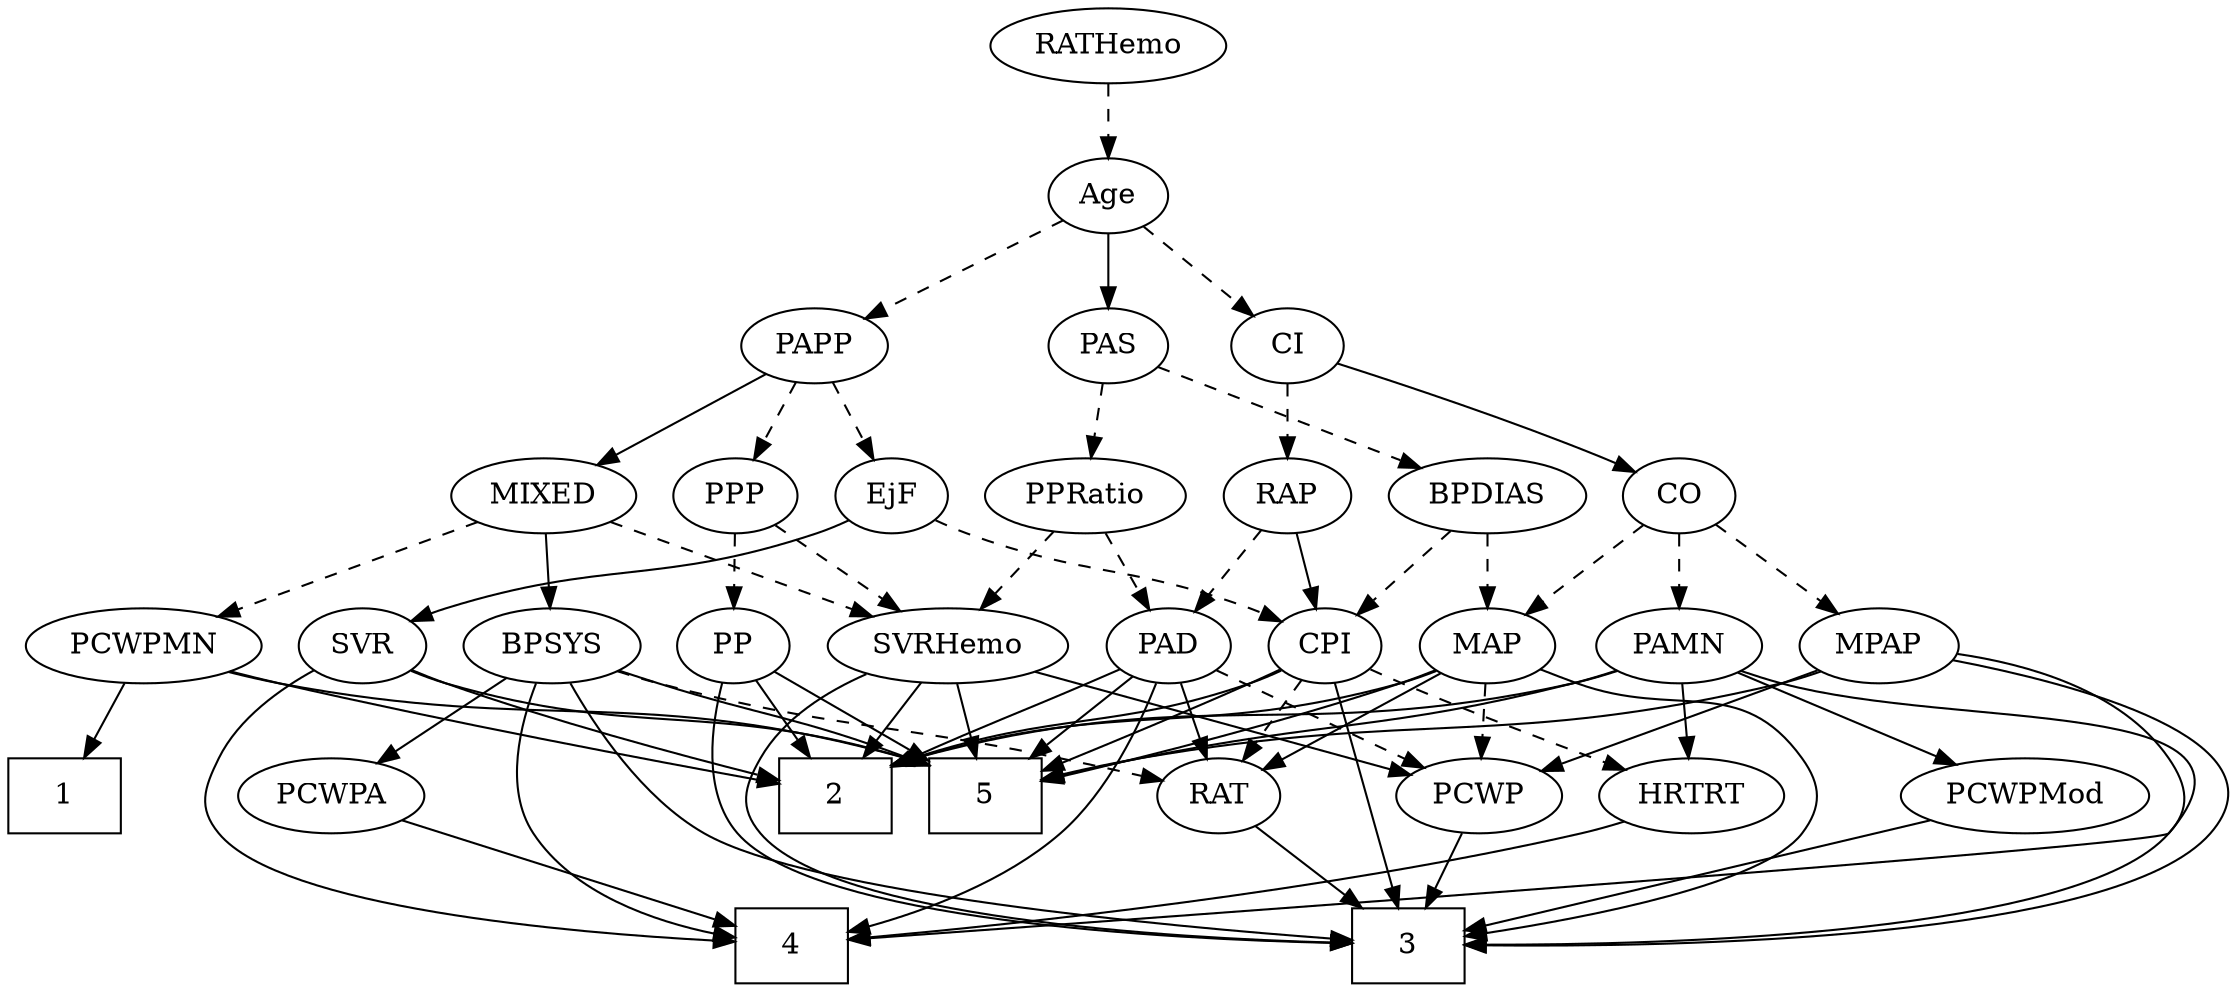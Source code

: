 strict digraph {
	graph [bb="0,0,1061.5,468"];
	node [label="\N"];
	1	[height=0.5,
		pos="27,90",
		shape=box,
		width=0.75];
	2	[height=0.5,
		pos="391,90",
		shape=box,
		width=0.75];
	3	[height=0.5,
		pos="752,18",
		shape=box,
		width=0.75];
	4	[height=0.5,
		pos="370,18",
		shape=box,
		width=0.75];
	5	[height=0.5,
		pos="463,90",
		shape=box,
		width=0.75];
	Age	[height=0.5,
		pos="487,378",
		width=0.75];
	PAS	[height=0.5,
		pos="487,306",
		width=0.75];
	Age -> PAS	[pos="e,487,324.1 487,359.7 487,351.98 487,342.71 487,334.11",
		style=solid];
	CI	[height=0.5,
		pos="566,306",
		width=0.75];
	Age -> CI	[pos="e,550.42,320.8 502.61,363.17 514.08,353.01 529.85,339.03 542.79,327.56",
		style=dashed];
	PAPP	[height=0.5,
		pos="358,306",
		width=0.88464];
	Age -> PAPP	[pos="e,380.07,318.98 466.56,365.91 445.74,354.61 413.18,336.94 389.15,323.9",
		style=dashed];
	EjF	[height=0.5,
		pos="322,234",
		width=0.75];
	CPI	[height=0.5,
		pos="581,162",
		width=0.75];
	EjF -> CPI	[pos="e,560.42,173.8 342.58,222.2 347.53,219.91 352.88,217.67 358,216 438.45,189.72 464.55,206.28 545,180 546.92,179.37 548.87,178.67 \
550.83,177.91",
		style=dashed];
	SVR	[height=0.5,
		pos="148,162",
		width=0.77632];
	EjF -> SVR	[pos="e,169.78,173.37 300.41,223.02 295.08,220.64 289.36,218.17 284,216 240.6,198.43 228.31,197.79 185,180 183.14,179.23 181.23,178.43 \
179.31,177.6",
		style=solid];
	RAP	[height=0.5,
		pos="566,234",
		width=0.77632];
	PAD	[height=0.5,
		pos="507,162",
		width=0.79437];
	RAP -> PAD	[pos="e,519.78,178.16 553.2,217.81 545.39,208.55 535.25,196.52 526.47,186.09",
		style=dashed];
	RAP -> CPI	[pos="e,577.3,180.28 569.63,216.05 571.3,208.26 573.32,198.82 575.2,190.08",
		style=solid];
	MIXED	[height=0.5,
		pos="235,234",
		width=1.1193];
	BPSYS	[height=0.5,
		pos="232,162",
		width=1.0471];
	MIXED -> BPSYS	[pos="e,232.73,180.1 234.26,215.7 233.93,207.98 233.53,198.71 233.16,190.11",
		style=solid];
	PCWPMN	[height=0.5,
		pos="52,162",
		width=1.3902];
	MIXED -> PCWPMN	[pos="e,84.89,175.58 205.19,221.6 175.14,210.1 128.47,192.25 94.538,179.27",
		style=dashed];
	SVRHemo	[height=0.5,
		pos="410,162",
		width=1.3902];
	MIXED -> SVRHemo	[pos="e,377.79,175.88 263.9,221.44 292.31,210.07 335.99,192.6 368.2,179.72",
		style=dashed];
	MPAP	[height=0.5,
		pos="831,162",
		width=0.97491];
	MPAP -> 3	[pos="e,779.23,19.556 865.86,159.13 940.29,153.9 1103.9,135.07 1051,72 1018,32.627 861.92,22.486 789.31,19.888",
		style=solid];
	MPAP -> 4	[pos="e,397.22,18.901 829.2,143.82 826.07,123.24 817.6,89.367 795,72 734.74,25.693 499.76,19.545 407.49,18.948",
		style=solid];
	MPAP -> 5	[pos="e,490.3,97.84 804.79,149.77 799.01,147.6 792.86,145.53 787,144 678.4,115.59 647.35,128.58 537,108 524.97,105.76 511.94,102.91 500.21,\
100.18",
		style=solid];
	PCWP	[height=0.5,
		pos="653,90",
		width=0.97491];
	MPAP -> PCWP	[pos="e,680,101.62 803.97,150.37 773.43,138.36 723.56,118.75 689.57,105.38",
		style=solid];
	BPSYS -> 3	[pos="e,724.85,19.932 242.35,144.59 256.44,123.79 283.77,88.665 317,72 386.51,37.146 622.35,24.161 714.59,20.343",
		style=solid];
	BPSYS -> 4	[pos="e,342.87,22.825 230.08,143.68 228.89,124.21 229.95,92.612 246,72 267.07,44.934 304.64,31.489 332.92,24.939",
		style=solid];
	BPSYS -> 5	[pos="e,435.72,104.58 260.67,150.07 266.68,147.94 273.02,145.8 279,144 340.9,125.34 361.35,130.07 426.26,107.89",
		style=solid];
	RAT	[height=0.5,
		pos="573,90",
		width=0.75827];
	BPSYS -> RAT	[pos="e,547.74,97.222 260.07,149.89 266.24,147.72 272.79,145.62 279,144 374.88,119.04 401.78,127.1 499,108 511.73,105.5 525.61,102.41 \
537.88,99.549",
		style=dashed];
	PCWPA	[height=0.5,
		pos="152,90",
		width=1.1555];
	BPSYS -> PCWPA	[pos="e,169.6,106.4 214.64,145.81 203.71,136.25 189.41,123.74 177.24,113.08",
		style=solid];
	PAD -> 2	[pos="e,418.06,107.33 487.06,148.97 470.54,139 446.66,124.59 426.84,112.63",
		style=solid];
	PAD -> 4	[pos="e,397.23,21.963 510.3,144.12 513.08,124.75 514.47,92.978 499,72 477.54,42.887 437.19,29.704 407.32,23.772",
		style=solid];
	PAD -> 5	[pos="e,473.87,108.29 497.02,145.12 491.79,136.8 485.26,126.41 479.32,116.96",
		style=solid];
	PAD -> RAT	[pos="e,559.02,105.82 521,146.15 530.01,136.6 541.89,123.99 552.02,113.25",
		style=solid];
	PAD -> PCWP	[pos="e,628.17,102.91 529.17,150.37 553.01,138.94 591.19,120.63 618.86,107.37",
		style=dashed];
	CO	[height=0.5,
		pos="741,234",
		width=0.75];
	CO -> MPAP	[pos="e,812.28,177.56 757.93,219.83 770.99,209.68 789.3,195.43 804.33,183.74",
		style=dashed];
	PAMN	[height=0.5,
		pos="742,162",
		width=1.011];
	CO -> PAMN	[pos="e,741.76,180.1 741.25,215.7 741.36,207.98 741.49,198.71 741.61,190.11",
		style=dashed];
	MAP	[height=0.5,
		pos="657,162",
		width=0.84854];
	CO -> MAP	[pos="e,674.01,177.18 724.8,219.5 712.61,209.34 695.68,195.23 681.78,183.65",
		style=dashed];
	BPDIAS	[height=0.5,
		pos="654,234",
		width=1.1735];
	PAS -> BPDIAS	[pos="e,624.99,247.16 509.18,295.7 536.31,284.33 582.7,264.89 615.66,251.07",
		style=dashed];
	PPRatio	[height=0.5,
		pos="480,234",
		width=1.1013];
	PAS -> PPRatio	[pos="e,481.71,252.1 485.27,287.7 484.5,279.98 483.57,270.71 482.71,262.11",
		style=dashed];
	PAMN -> 2	[pos="e,418.17,104.9 715.19,149.73 709.28,147.57 702.99,145.51 697,144 582.7,115.2 545.1,140.83 427.88,107.72",
		style=solid];
	PAMN -> 3	[pos="e,779.25,18.752 768.82,149.79 774.73,147.63 781.02,145.55 787,144 840.05,130.24 995.18,149.49 1031,108 1099,29.241 879.98,19.527 \
789.38,18.799",
		style=solid];
	PAMN -> 5	[pos="e,490.06,97.246 714.6,149.95 708.84,147.83 702.76,145.73 697,144 627.18,123.07 608.07,124.16 537,108 524.97,105.26 511.85,102.26 \
500.04,99.543",
		style=solid];
	PCWPMod	[height=0.5,
		pos="970,90",
		width=1.4443];
	PAMN -> PCWPMod	[pos="e,930.1,101.58 769.96,150.04 775.58,147.96 781.45,145.85 787,144 831.6,129.14 883.09,114.44 920.07,104.31",
		style=solid];
	HRTRT	[height=0.5,
		pos="746,90",
		width=1.1013];
	PAMN -> HRTRT	[pos="e,745.02,108.1 742.99,143.7 743.43,135.98 743.96,126.71 744.45,118.11",
		style=solid];
	RATHemo	[height=0.5,
		pos="487,450",
		width=1.3721];
	RATHemo -> Age	[pos="e,487,396.1 487,431.7 487,423.98 487,414.71 487,406.11",
		style=dashed];
	CPI -> 2	[pos="e,418.34,104.41 559.9,150.41 555.06,148.16 549.9,145.89 545,144 496.65,125.32 479.97,127.44 427.77,108.01",
		style=solid];
	CPI -> 3	[pos="e,770.89,36.09 601.59,150.24 606.54,147.94 611.88,145.7 617,144 693.61,118.58 743.9,170.47 795,108 810.85,88.621 794.67,62.423 777.82,\
43.473",
		style=solid];
	CPI -> 5	[pos="e,490.02,107.03 561.51,149.44 544.52,139.36 519.44,124.48 498.83,112.26",
		style=solid];
	CPI -> RAT	[pos="e,574.95,108.1 579.02,143.7 578.14,135.98 577.08,126.71 576.1,118.11",
		style=dashed];
	CPI -> HRTRT	[pos="e,717.13,102.37 602.24,150.75 607.07,148.48 612.19,146.12 617,144 647.25,130.65 681.93,116.47 707.71,106.13",
		style=dashed];
	RAT -> 3	[pos="e,724.85,28.278 594.18,78.625 599.02,76.362 604.16,74.036 609,72 644.59,57.036 686.03,41.924 715.11,31.688",
		style=solid];
	SVR -> 2	[pos="e,363.87,96.358 169.64,150.27 174.62,148.03 179.94,145.8 185,144 242.74,123.49 312.18,107.3 353.89,98.449",
		style=solid];
	SVR -> 4	[pos="e,342.76,20.147 131.38,147.32 111.01,128.91 81.469,95.755 101,72 129.91,36.838 265.78,24.632 332.65,20.708",
		style=solid];
	SVR -> 5	[pos="e,435.81,104.85 169.12,150.05 174.22,147.76 179.71,145.57 185,144 286.17,113.9 320.9,138.05 426.09,107.75",
		style=solid];
	PCWPMod -> 3	[pos="e,779.15,27.718 933.02,77.125 892.82,64.216 828.95,43.71 788.81,30.821",
		style=solid];
	PCWPA -> 4	[pos="e,343,27.671 184.64,78.52 224.47,65.73 291.64,44.16 333.25,30.799",
		style=solid];
	PCWPMN -> 1	[pos="e,33.17,108.28 45.948,144.05 43.134,136.18 39.72,126.62 36.569,117.79",
		style=solid];
	PCWPMN -> 2	[pos="e,363.79,95.281 88.998,149.77 96.261,147.72 103.84,145.7 111,144 197.18,123.48 299.79,105.73 353.68,96.922",
		style=solid];
	PCWPMN -> 5	[pos="e,435.84,104.95 88.274,149.52 95.735,147.45 103.58,145.48 111,144 246.37,116.98 289.05,145.31 425.83,107.77",
		style=solid];
	SVRHemo -> 2	[pos="e,395.69,108.28 405.4,144.05 403.29,136.26 400.72,126.82 398.35,118.08",
		style=solid];
	SVRHemo -> 3	[pos="e,724.83,20.588 388.66,145.48 365.59,126.86 334.66,95.234 355,72 378.54,45.11 620.28,27.229 714.6,21.229",
		style=solid];
	SVRHemo -> 5	[pos="e,449.79,108.45 422.56,144.41 428.84,136.12 436.58,125.89 443.61,116.62",
		style=solid];
	SVRHemo -> PCWP	[pos="e,626.19,101.93 447.72,149.96 454.78,147.94 462.11,145.88 469,144 530.98,127.1 547.82,127.61 609,108 611.54,107.18 614.15,106.3 \
616.77,105.38",
		style=solid];
	BPDIAS -> CPI	[pos="e,596.01,177.39 637.44,217.12 627.32,207.41 614.25,194.89 603.24,184.33",
		style=dashed];
	BPDIAS -> MAP	[pos="e,656.27,180.1 654.74,215.7 655.07,207.98 655.47,198.71 655.84,190.11",
		style=dashed];
	MAP -> 2	[pos="e,418.22,104.73 633.62,150.07 628.24,147.84 622.49,145.66 617,144 537.73,119.95 510.69,133.5 427.79,107.79",
		style=solid];
	MAP -> 3	[pos="e,779.13,23.132 680.41,150.17 685.78,147.93 691.53,145.73 697,144 770.23,120.87 817.68,167.69 866,108 876.07,95.563 874.6,85.489 \
866,72 849.21,45.683 815.6,32.23 789.21,25.48",
		style=solid];
	MAP -> 5	[pos="e,490.19,99.716 633,150.48 627.75,148.27 622.21,146 617,144 577.34,128.77 531.19,113.16 499.83,102.87",
		style=solid];
	MAP -> RAT	[pos="e,589.4,104.67 640,146.83 627.77,136.64 611.1,122.75 597.45,111.37",
		style=solid];
	MAP -> PCWP	[pos="e,653.98,108.1 656.01,143.7 655.57,135.98 655.04,126.71 654.55,118.11",
		style=dashed];
	PP	[height=0.5,
		pos="315,162",
		width=0.75];
	PP -> 2	[pos="e,372.42,108.11 330.38,146.83 340.25,137.75 353.31,125.71 364.79,115.14",
		style=solid];
	PP -> 3	[pos="e,724.86,18.875 315.39,143.95 316.86,123.49 322.61,89.742 344,72 399.93,25.603 624.71,19.478 714.59,18.918",
		style=solid];
	PP -> 5	[pos="e,435.92,103.81 336.52,150.82 360.15,139.65 398.47,121.52 426.75,108.14",
		style=solid];
	PPP	[height=0.5,
		pos="394,234",
		width=0.75];
	PPP -> SVRHemo	[pos="e,406.05,180.28 397.87,216.05 399.65,208.26 401.81,198.82 403.81,190.08",
		style=dashed];
	PPP -> PP	[pos="e,330.58,176.8 378.39,219.17 366.92,209.01 351.15,195.03 338.21,183.56",
		style=dashed];
	PPRatio -> PAD	[pos="e,500.52,179.79 486.54,216.05 489.62,208.06 493.37,198.33 496.82,189.4",
		style=dashed];
	PPRatio -> SVRHemo	[pos="e,426.31,179.31 464.12,217.12 455.12,208.12 443.68,196.68 433.65,186.65",
		style=dashed];
	PCWP -> 3	[pos="e,727.8,36.113 673.03,74.834 686.38,65.396 704.23,52.78 719.57,41.929",
		style=solid];
	CI -> RAP	[pos="e,566,252.1 566,287.7 566,279.98 566,270.71 566,262.11",
		style=dashed];
	CI -> CO	[pos="e,719.8,245.34 589.34,296.72 617.13,286.72 664.84,269.11 705,252 706.81,251.23 708.67,250.42 710.53,249.59",
		style=solid];
	PAPP -> EjF	[pos="e,330.47,251.47 349.47,288.41 345.16,280.04 339.85,269.71 335.05,260.37",
		style=dashed];
	PAPP -> MIXED	[pos="e,259.01,248.67 336.29,292.65 317.34,281.86 289.56,266.05 267.89,253.72",
		style=solid];
	PAPP -> PPP	[pos="e,385.53,251.47 366.53,288.41 370.84,280.04 376.15,269.71 380.95,260.37",
		style=dashed];
	HRTRT -> 4	[pos="e,397.03,21.775 716.45,77.825 710.1,75.683 703.37,73.609 697,72 593.63,45.902 468.51,29.81 407.33,22.917",
		style=solid];
}
